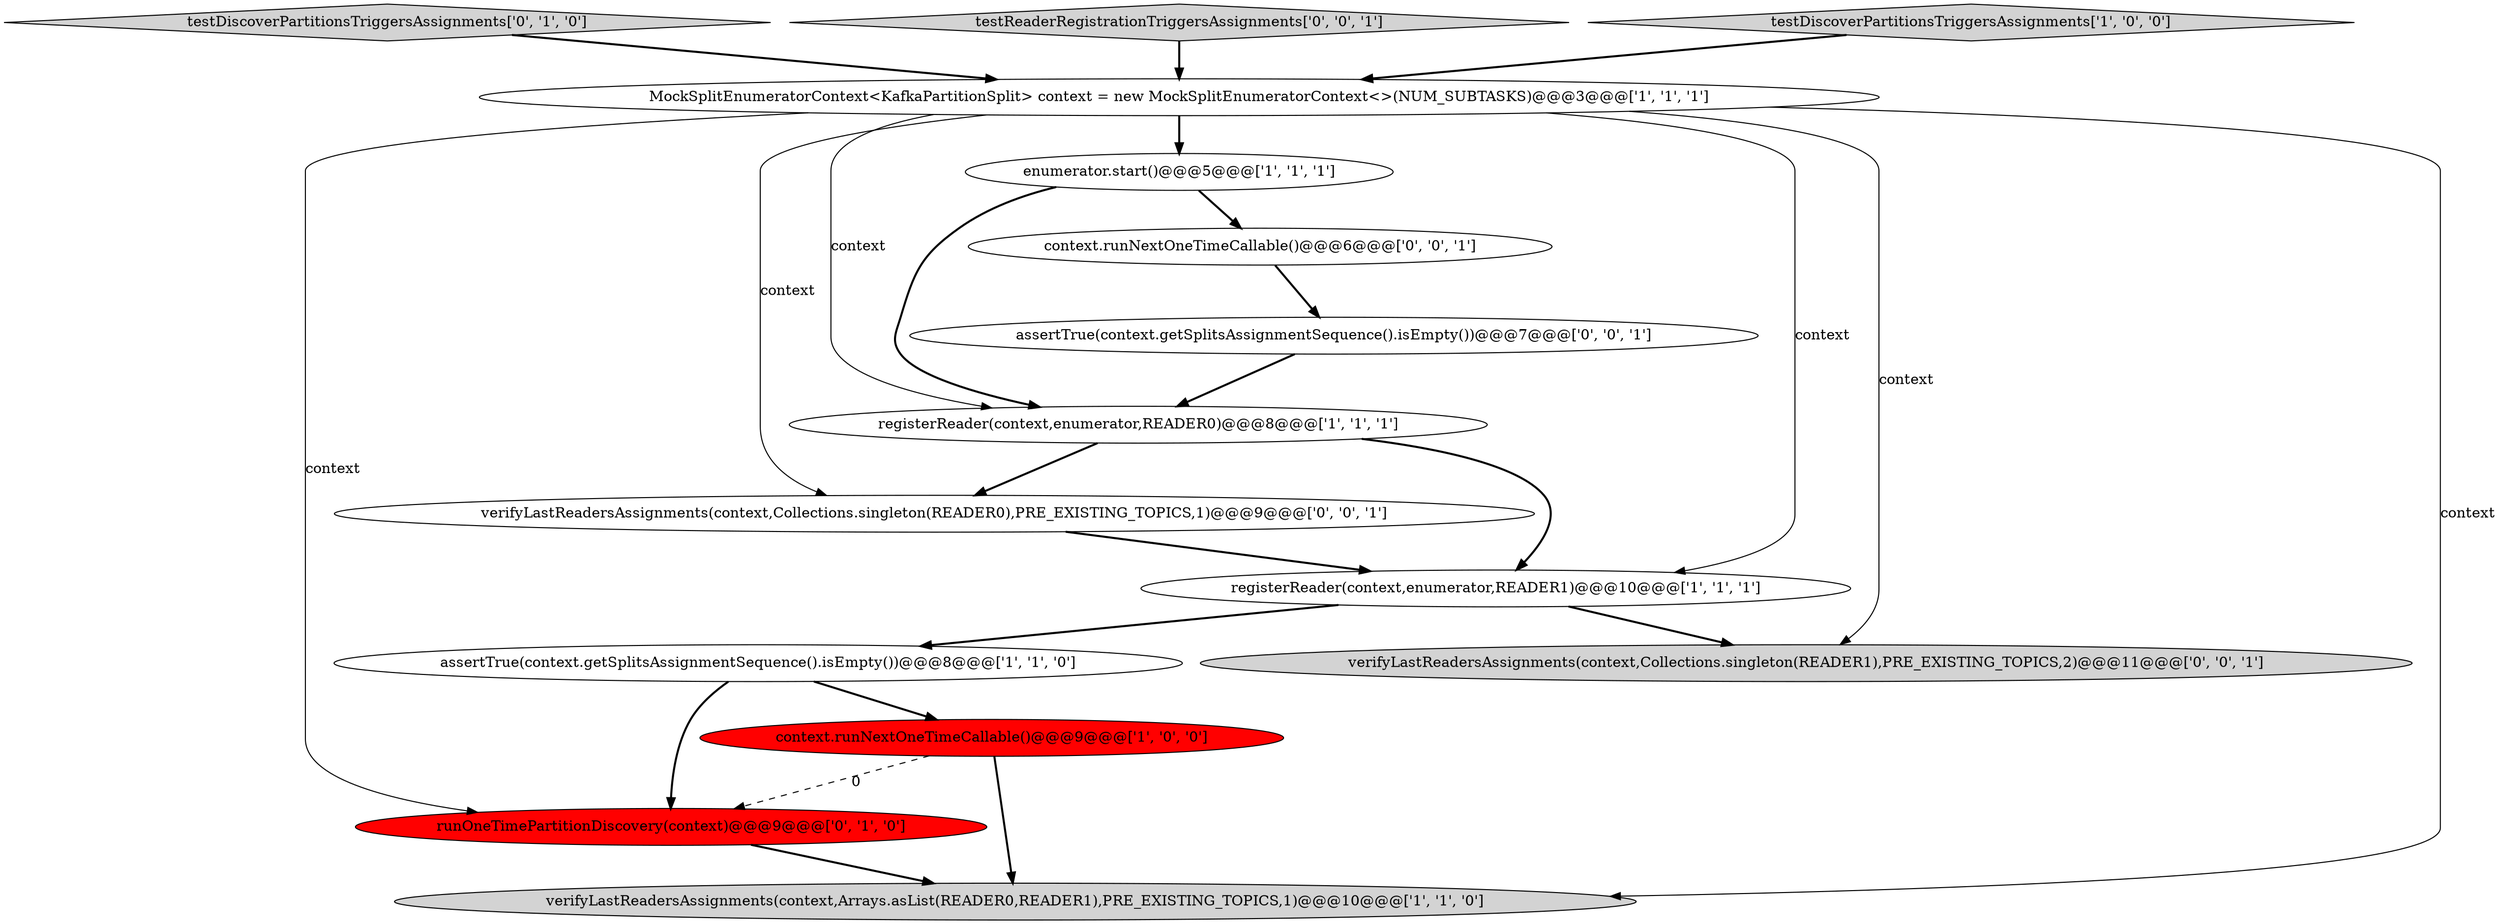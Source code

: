 digraph {
6 [style = filled, label = "assertTrue(context.getSplitsAssignmentSequence().isEmpty())@@@8@@@['1', '1', '0']", fillcolor = white, shape = ellipse image = "AAA0AAABBB1BBB"];
2 [style = filled, label = "verifyLastReadersAssignments(context,Arrays.asList(READER0,READER1),PRE_EXISTING_TOPICS,1)@@@10@@@['1', '1', '0']", fillcolor = lightgray, shape = ellipse image = "AAA0AAABBB1BBB"];
9 [style = filled, label = "testDiscoverPartitionsTriggersAssignments['0', '1', '0']", fillcolor = lightgray, shape = diamond image = "AAA0AAABBB2BBB"];
11 [style = filled, label = "verifyLastReadersAssignments(context,Collections.singleton(READER1),PRE_EXISTING_TOPICS,2)@@@11@@@['0', '0', '1']", fillcolor = lightgray, shape = ellipse image = "AAA0AAABBB3BBB"];
12 [style = filled, label = "assertTrue(context.getSplitsAssignmentSequence().isEmpty())@@@7@@@['0', '0', '1']", fillcolor = white, shape = ellipse image = "AAA0AAABBB3BBB"];
10 [style = filled, label = "testReaderRegistrationTriggersAssignments['0', '0', '1']", fillcolor = lightgray, shape = diamond image = "AAA0AAABBB3BBB"];
7 [style = filled, label = "registerReader(context,enumerator,READER1)@@@10@@@['1', '1', '1']", fillcolor = white, shape = ellipse image = "AAA0AAABBB1BBB"];
8 [style = filled, label = "runOneTimePartitionDiscovery(context)@@@9@@@['0', '1', '0']", fillcolor = red, shape = ellipse image = "AAA1AAABBB2BBB"];
0 [style = filled, label = "context.runNextOneTimeCallable()@@@9@@@['1', '0', '0']", fillcolor = red, shape = ellipse image = "AAA1AAABBB1BBB"];
3 [style = filled, label = "testDiscoverPartitionsTriggersAssignments['1', '0', '0']", fillcolor = lightgray, shape = diamond image = "AAA0AAABBB1BBB"];
13 [style = filled, label = "verifyLastReadersAssignments(context,Collections.singleton(READER0),PRE_EXISTING_TOPICS,1)@@@9@@@['0', '0', '1']", fillcolor = white, shape = ellipse image = "AAA0AAABBB3BBB"];
1 [style = filled, label = "enumerator.start()@@@5@@@['1', '1', '1']", fillcolor = white, shape = ellipse image = "AAA0AAABBB1BBB"];
14 [style = filled, label = "context.runNextOneTimeCallable()@@@6@@@['0', '0', '1']", fillcolor = white, shape = ellipse image = "AAA0AAABBB3BBB"];
4 [style = filled, label = "MockSplitEnumeratorContext<KafkaPartitionSplit> context = new MockSplitEnumeratorContext<>(NUM_SUBTASKS)@@@3@@@['1', '1', '1']", fillcolor = white, shape = ellipse image = "AAA0AAABBB1BBB"];
5 [style = filled, label = "registerReader(context,enumerator,READER0)@@@8@@@['1', '1', '1']", fillcolor = white, shape = ellipse image = "AAA0AAABBB1BBB"];
1->5 [style = bold, label=""];
7->11 [style = bold, label=""];
4->8 [style = solid, label="context"];
12->5 [style = bold, label=""];
9->4 [style = bold, label=""];
0->2 [style = bold, label=""];
6->0 [style = bold, label=""];
3->4 [style = bold, label=""];
4->13 [style = solid, label="context"];
4->7 [style = solid, label="context"];
8->2 [style = bold, label=""];
13->7 [style = bold, label=""];
5->13 [style = bold, label=""];
14->12 [style = bold, label=""];
6->8 [style = bold, label=""];
7->6 [style = bold, label=""];
4->2 [style = solid, label="context"];
10->4 [style = bold, label=""];
4->5 [style = solid, label="context"];
5->7 [style = bold, label=""];
0->8 [style = dashed, label="0"];
1->14 [style = bold, label=""];
4->1 [style = bold, label=""];
4->11 [style = solid, label="context"];
}
